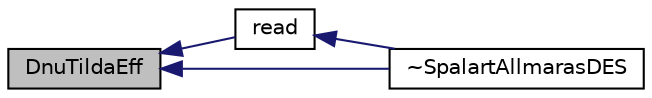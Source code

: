digraph "DnuTildaEff"
{
  bgcolor="transparent";
  edge [fontname="Helvetica",fontsize="10",labelfontname="Helvetica",labelfontsize="10"];
  node [fontname="Helvetica",fontsize="10",shape=record];
  rankdir="LR";
  Node318 [label="DnuTildaEff",height=0.2,width=0.4,color="black", fillcolor="grey75", style="filled", fontcolor="black"];
  Node318 -> Node319 [dir="back",color="midnightblue",fontsize="10",style="solid",fontname="Helvetica"];
  Node319 [label="read",height=0.2,width=0.4,color="black",URL="$a32289.html#af816873151ddb0126e98bb2f914d8ed5",tooltip="Read model coefficients if they have changed. "];
  Node319 -> Node320 [dir="back",color="midnightblue",fontsize="10",style="solid",fontname="Helvetica"];
  Node320 [label="~SpalartAllmarasDES",height=0.2,width=0.4,color="black",URL="$a32289.html#a3f8f57d7f8dacdef1398023b5a333aaa",tooltip="Destructor. "];
  Node318 -> Node320 [dir="back",color="midnightblue",fontsize="10",style="solid",fontname="Helvetica"];
}
